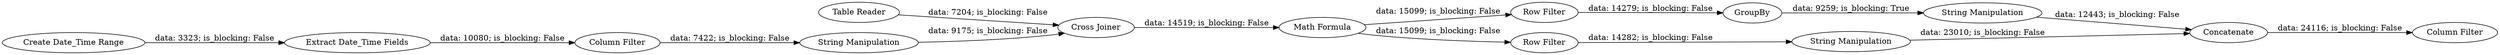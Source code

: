 digraph {
	"-5560075714486353260_34" [label="Row Filter"]
	"-1093385870083955071_30" [label="Extract Date_Time Fields"]
	"-5560075714486353260_1" [label="Table Reader"]
	"-1093385870083955071_2" [label="Create Date_Time Range"]
	"-5560075714486353260_35" [label=GroupBy]
	"-5560075714486353260_29" [label="Math Formula"]
	"-5560075714486353260_33" [label="Row Filter"]
	"-1093385870083955071_37" [label="String Manipulation"]
	"-5560075714486353260_28" [label="Cross Joiner"]
	"-5560075714486353260_36" [label="String Manipulation"]
	"-5560075714486353260_39" [label=Concatenate]
	"-5560075714486353260_40" [label="Column Filter"]
	"-1093385870083955071_31" [label="Column Filter"]
	"-5560075714486353260_38" [label="String Manipulation"]
	"-5560075714486353260_35" -> "-5560075714486353260_36" [label="data: 9259; is_blocking: True"]
	"-5560075714486353260_29" -> "-5560075714486353260_33" [label="data: 15099; is_blocking: False"]
	"-1093385870083955071_30" -> "-1093385870083955071_31" [label="data: 10080; is_blocking: False"]
	"-5560075714486353260_1" -> "-5560075714486353260_28" [label="data: 7204; is_blocking: False"]
	"-5560075714486353260_34" -> "-5560075714486353260_35" [label="data: 14279; is_blocking: False"]
	"-1093385870083955071_31" -> "-1093385870083955071_37" [label="data: 7422; is_blocking: False"]
	"-5560075714486353260_29" -> "-5560075714486353260_34" [label="data: 15099; is_blocking: False"]
	"-5560075714486353260_38" -> "-5560075714486353260_39" [label="data: 23010; is_blocking: False"]
	"-5560075714486353260_33" -> "-5560075714486353260_38" [label="data: 14282; is_blocking: False"]
	"-5560075714486353260_39" -> "-5560075714486353260_40" [label="data: 24116; is_blocking: False"]
	"-1093385870083955071_37" -> "-5560075714486353260_28" [label="data: 9175; is_blocking: False"]
	"-5560075714486353260_36" -> "-5560075714486353260_39" [label="data: 12443; is_blocking: False"]
	"-5560075714486353260_28" -> "-5560075714486353260_29" [label="data: 14519; is_blocking: False"]
	"-1093385870083955071_2" -> "-1093385870083955071_30" [label="data: 3323; is_blocking: False"]
	rankdir=LR
}
